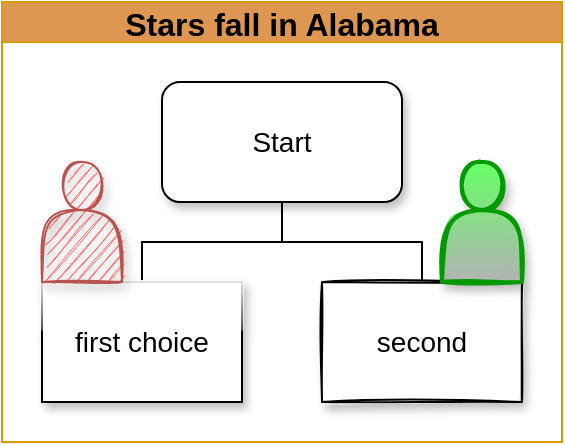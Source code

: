 <mxfile version="20.4.0" type="device"><diagram id="bLfY5Zy1OO-LmKXZ_rRo" name="Страница 1"><mxGraphModel dx="1025" dy="563" grid="1" gridSize="10" guides="1" tooltips="1" connect="1" arrows="1" fold="1" page="1" pageScale="1" pageWidth="827" pageHeight="1169" math="0" shadow="0"><root><mxCell id="0"/><mxCell id="1" parent="0"/><mxCell id="Pb6Qc2pdXW6CPjJU33DL-1" value="Stars fall in Alabama" style="swimlane;startSize=20;horizontal=1;containerType=tree;newEdgeStyle={&quot;edgeStyle&quot;:&quot;elbowEdgeStyle&quot;,&quot;startArrow&quot;:&quot;none&quot;,&quot;endArrow&quot;:&quot;none&quot;};fillColor=#DE9750;strokeColor=#d79b00;fontSize=16;" vertex="1" parent="1"><mxGeometry x="270" y="180" width="280" height="220" as="geometry"><mxRectangle x="270" y="180" width="160" height="30" as="alternateBounds"/></mxGeometry></mxCell><mxCell id="Pb6Qc2pdXW6CPjJU33DL-2" value="" style="edgeStyle=elbowEdgeStyle;elbow=vertical;startArrow=none;endArrow=none;rounded=0;" edge="1" parent="Pb6Qc2pdXW6CPjJU33DL-1" source="Pb6Qc2pdXW6CPjJU33DL-4" target="Pb6Qc2pdXW6CPjJU33DL-5"><mxGeometry relative="1" as="geometry"/></mxCell><mxCell id="Pb6Qc2pdXW6CPjJU33DL-3" value="" style="edgeStyle=elbowEdgeStyle;elbow=vertical;startArrow=none;endArrow=none;rounded=0;" edge="1" parent="Pb6Qc2pdXW6CPjJU33DL-1" source="Pb6Qc2pdXW6CPjJU33DL-4" target="Pb6Qc2pdXW6CPjJU33DL-6"><mxGeometry relative="1" as="geometry"/></mxCell><UserObject label="Start" treeRoot="1" id="Pb6Qc2pdXW6CPjJU33DL-4"><mxCell style="whiteSpace=wrap;html=1;align=center;treeFolding=1;treeMoving=1;newEdgeStyle={&quot;edgeStyle&quot;:&quot;elbowEdgeStyle&quot;,&quot;startArrow&quot;:&quot;none&quot;,&quot;endArrow&quot;:&quot;none&quot;};rounded=1;shadow=1;fontSize=14;verticalAlign=middle;" vertex="1" parent="Pb6Qc2pdXW6CPjJU33DL-1"><mxGeometry x="80" y="40" width="120" height="60" as="geometry"/></mxCell></UserObject><mxCell id="Pb6Qc2pdXW6CPjJU33DL-5" value="first choice" style="whiteSpace=wrap;html=1;align=center;verticalAlign=middle;treeFolding=1;treeMoving=1;newEdgeStyle={&quot;edgeStyle&quot;:&quot;elbowEdgeStyle&quot;,&quot;startArrow&quot;:&quot;none&quot;,&quot;endArrow&quot;:&quot;none&quot;};glass=1;shadow=1;fontSize=14;" vertex="1" parent="Pb6Qc2pdXW6CPjJU33DL-1"><mxGeometry x="20" y="140" width="100" height="60" as="geometry"/></mxCell><mxCell id="Pb6Qc2pdXW6CPjJU33DL-6" value="second" style="whiteSpace=wrap;html=1;align=center;verticalAlign=middle;treeFolding=1;treeMoving=1;newEdgeStyle={&quot;edgeStyle&quot;:&quot;elbowEdgeStyle&quot;,&quot;startArrow&quot;:&quot;none&quot;,&quot;endArrow&quot;:&quot;none&quot;};shadow=1;glass=0;sketch=1;fontSize=14;spacingTop=0;spacing=2;flipH=0;flipV=0;direction=west;" vertex="1" parent="Pb6Qc2pdXW6CPjJU33DL-1"><mxGeometry x="160" y="140" width="100" height="60" as="geometry"/></mxCell><mxCell id="Pb6Qc2pdXW6CPjJU33DL-7" value="" style="shape=actor;whiteSpace=wrap;html=1;rounded=1;shadow=1;glass=1;sketch=1;fontSize=14;fillColor=#FF6666;strokeColor=#b85450;" vertex="1" parent="Pb6Qc2pdXW6CPjJU33DL-1"><mxGeometry x="20" y="80" width="40" height="60" as="geometry"/></mxCell><mxCell id="Pb6Qc2pdXW6CPjJU33DL-8" value="" style="shape=actor;whiteSpace=wrap;html=1;rounded=1;shadow=1;glass=1;sketch=1;fontSize=14;fillColor=#66FF66;strokeColor=#009900;gradientColor=#B3B3B3;strokeWidth=2;perimeterSpacing=1;" vertex="1" parent="Pb6Qc2pdXW6CPjJU33DL-1"><mxGeometry x="220" y="80" width="40" height="60" as="geometry"/></mxCell></root></mxGraphModel></diagram></mxfile>